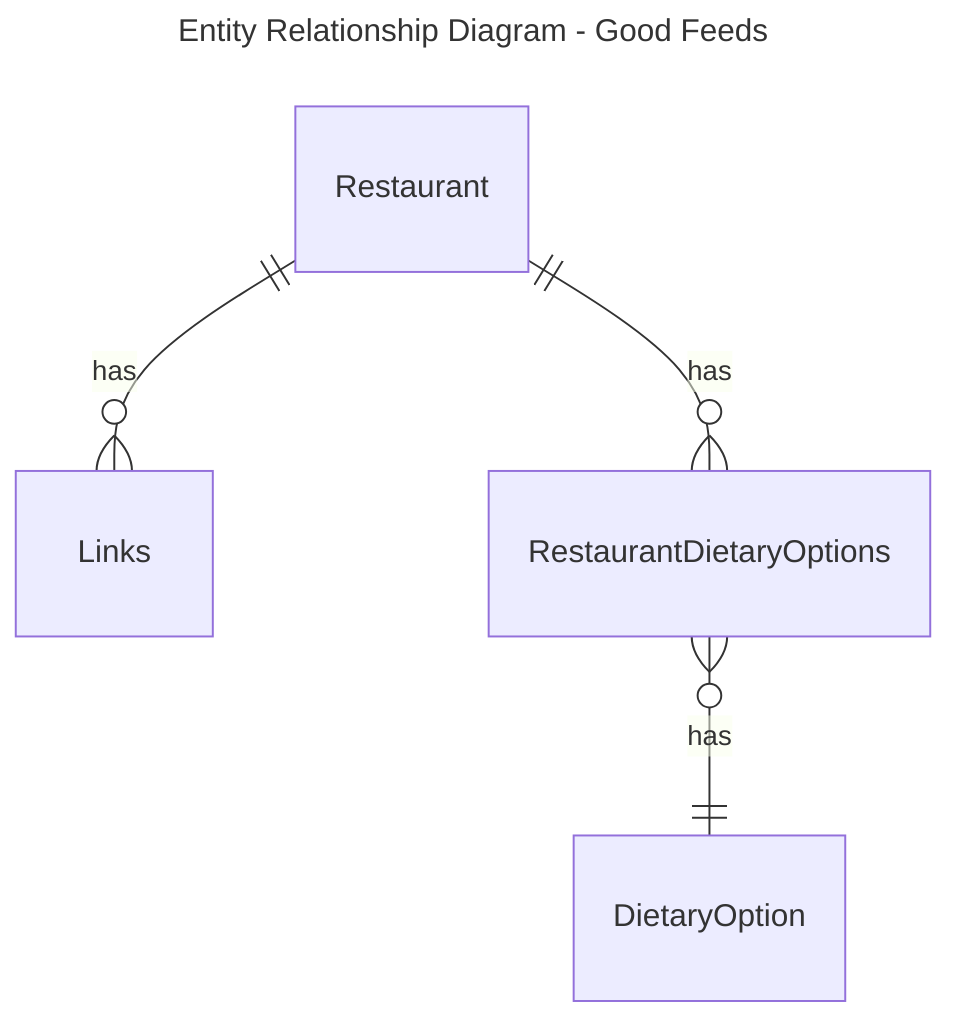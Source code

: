 ---
title: Entity Relationship Diagram - Good Feeds
---
erDiagram
    Restaurant ||--o{ Links : has
    Restaurant ||--o{ RestaurantDietaryOptions : has
    RestaurantDietaryOptions }o--|| DietaryOption : has
